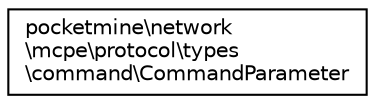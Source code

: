 digraph "Graphical Class Hierarchy"
{
 // INTERACTIVE_SVG=YES
 // LATEX_PDF_SIZE
  edge [fontname="Helvetica",fontsize="10",labelfontname="Helvetica",labelfontsize="10"];
  node [fontname="Helvetica",fontsize="10",shape=record];
  rankdir="LR";
  Node0 [label="pocketmine\\network\l\\mcpe\\protocol\\types\l\\command\\CommandParameter",height=0.2,width=0.4,color="black", fillcolor="white", style="filled",URL="$d1/d80/classpocketmine_1_1network_1_1mcpe_1_1protocol_1_1types_1_1command_1_1_command_parameter.html",tooltip=" "];
}
